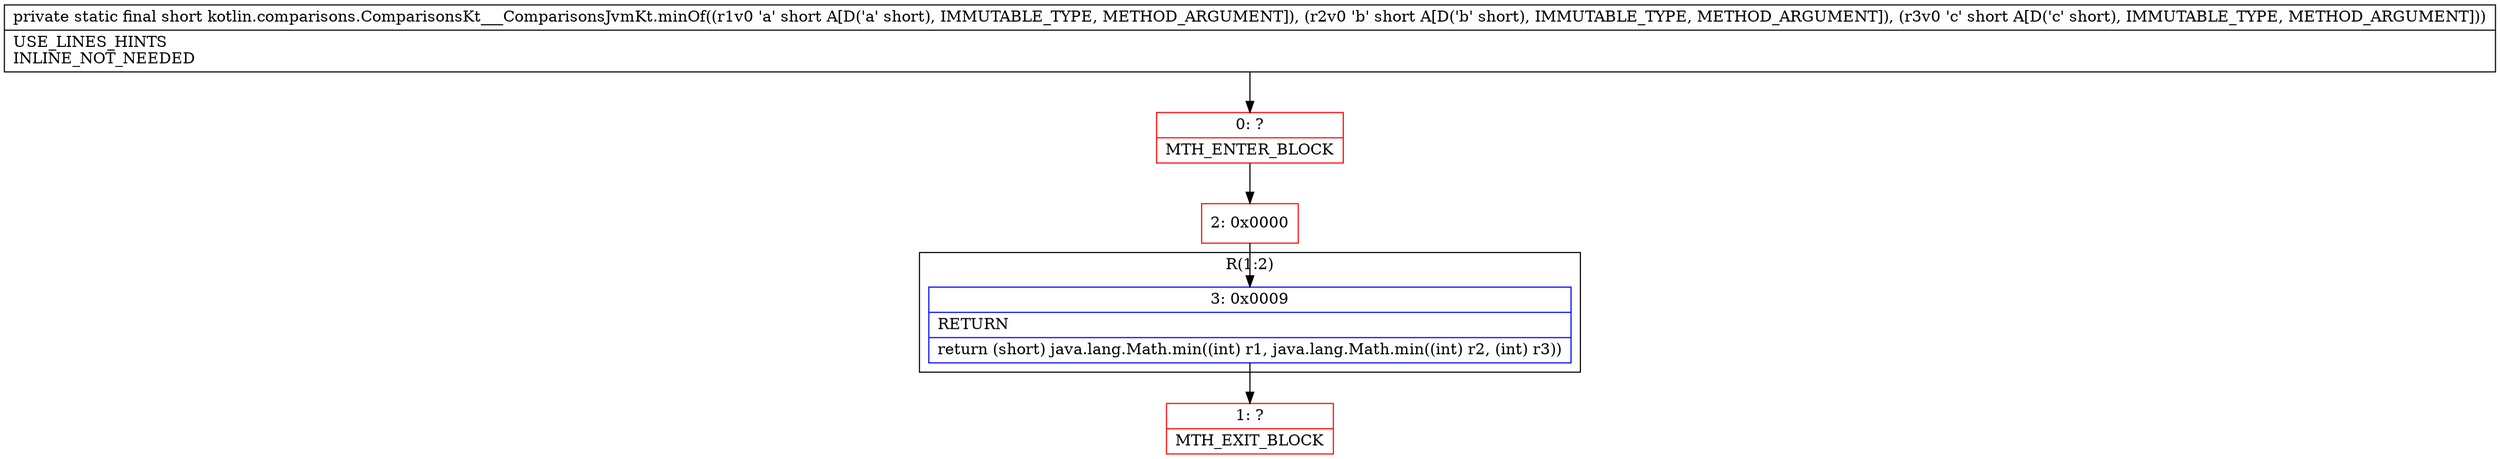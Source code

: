 digraph "CFG forkotlin.comparisons.ComparisonsKt___ComparisonsJvmKt.minOf(SSS)S" {
subgraph cluster_Region_823035701 {
label = "R(1:2)";
node [shape=record,color=blue];
Node_3 [shape=record,label="{3\:\ 0x0009|RETURN\l|return (short) java.lang.Math.min((int) r1, java.lang.Math.min((int) r2, (int) r3))\l}"];
}
Node_0 [shape=record,color=red,label="{0\:\ ?|MTH_ENTER_BLOCK\l}"];
Node_2 [shape=record,color=red,label="{2\:\ 0x0000}"];
Node_1 [shape=record,color=red,label="{1\:\ ?|MTH_EXIT_BLOCK\l}"];
MethodNode[shape=record,label="{private static final short kotlin.comparisons.ComparisonsKt___ComparisonsJvmKt.minOf((r1v0 'a' short A[D('a' short), IMMUTABLE_TYPE, METHOD_ARGUMENT]), (r2v0 'b' short A[D('b' short), IMMUTABLE_TYPE, METHOD_ARGUMENT]), (r3v0 'c' short A[D('c' short), IMMUTABLE_TYPE, METHOD_ARGUMENT]))  | USE_LINES_HINTS\lINLINE_NOT_NEEDED\l}"];
MethodNode -> Node_0;Node_3 -> Node_1;
Node_0 -> Node_2;
Node_2 -> Node_3;
}

